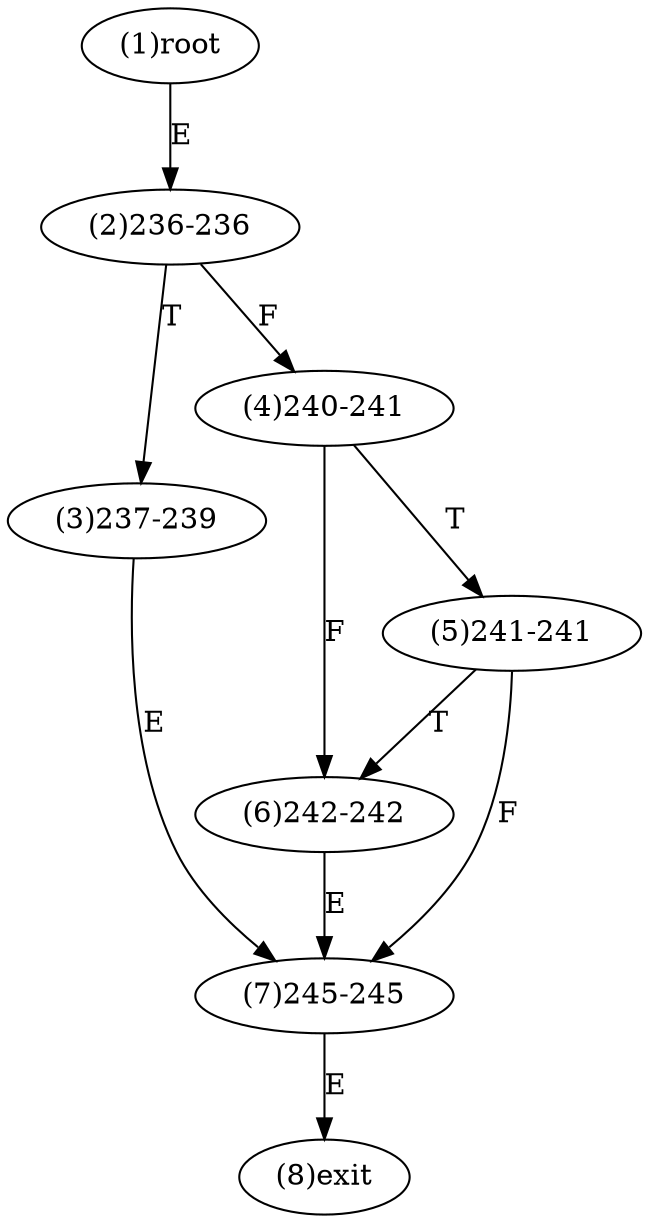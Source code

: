 digraph "" { 
1[ label="(1)root"];
2[ label="(2)236-236"];
3[ label="(3)237-239"];
4[ label="(4)240-241"];
5[ label="(5)241-241"];
6[ label="(6)242-242"];
7[ label="(7)245-245"];
8[ label="(8)exit"];
1->2[ label="E"];
2->4[ label="F"];
2->3[ label="T"];
3->7[ label="E"];
4->6[ label="F"];
4->5[ label="T"];
5->7[ label="F"];
5->6[ label="T"];
6->7[ label="E"];
7->8[ label="E"];
}